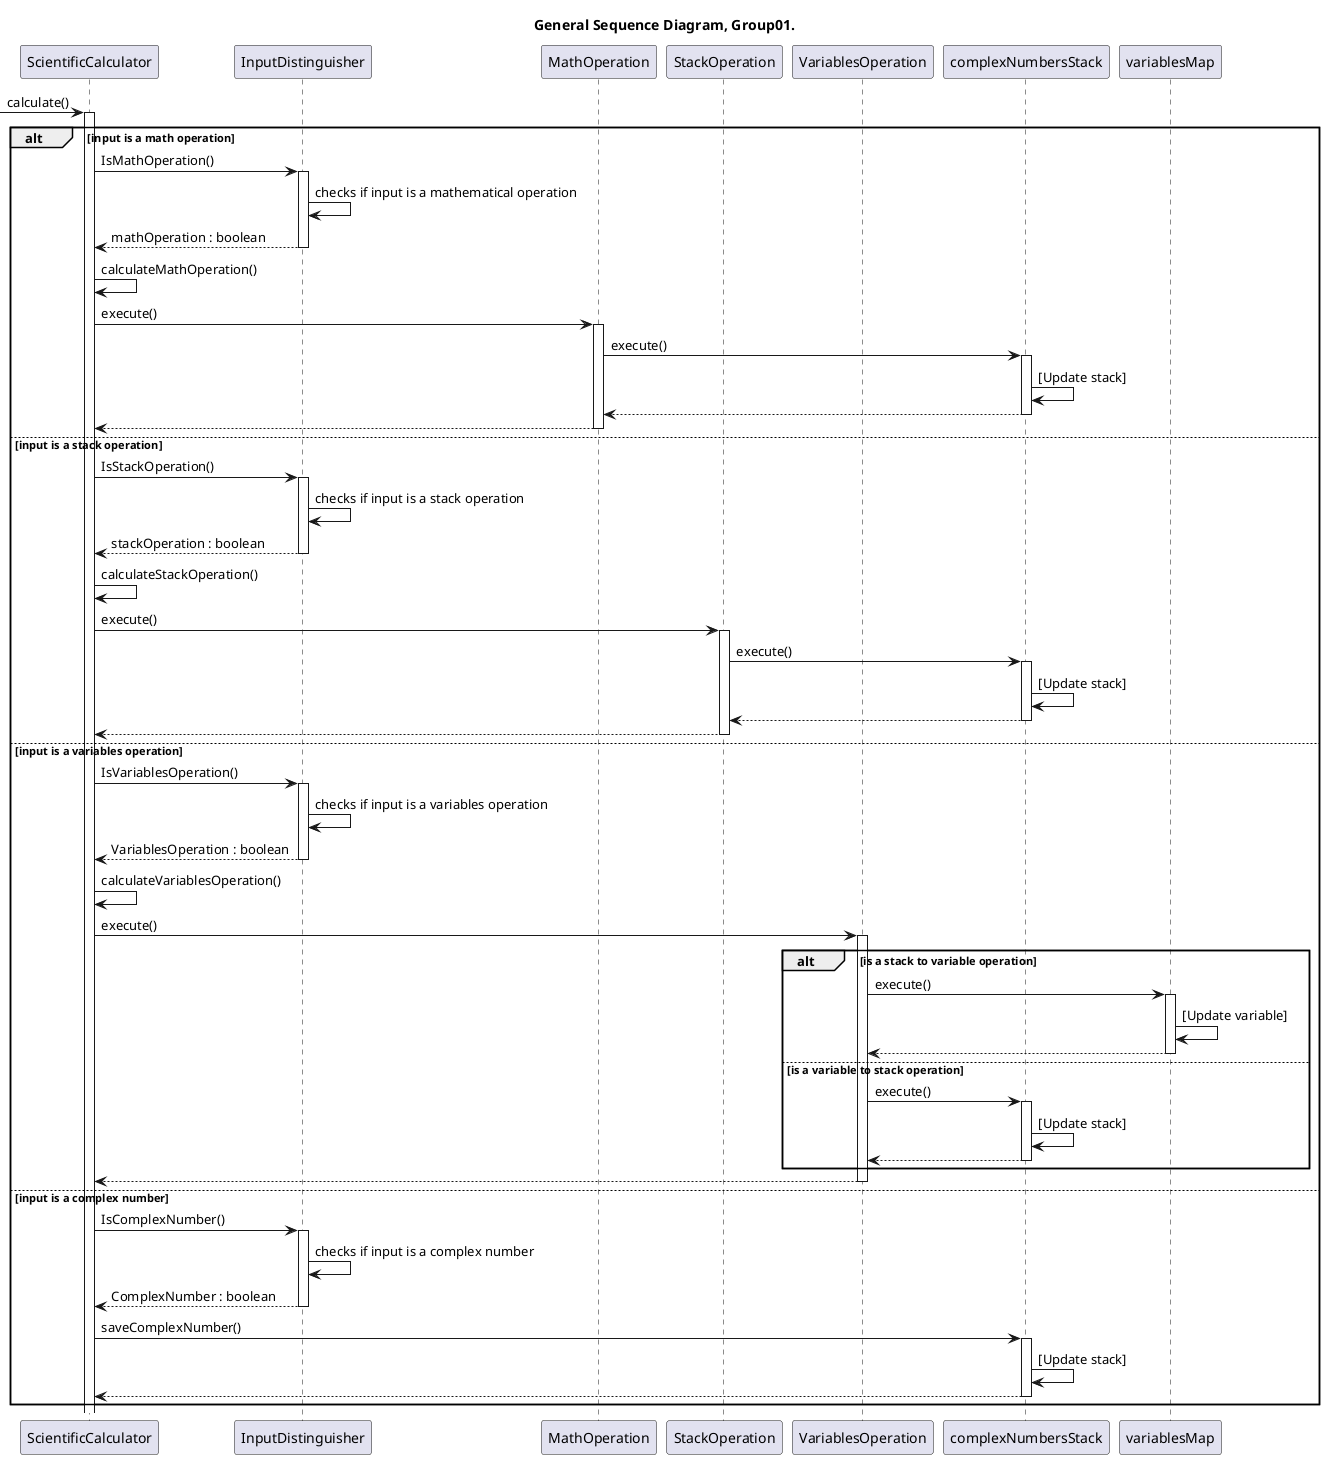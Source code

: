 @startuml General_SequenceDiagram_Group01

title General Sequence Diagram, Group01.

participant ScientificCalculator as calc
participant InputDistinguisher as input
participant MathOperation as math
participant StackOperation as stack
participant VariablesOperation as Variables
participant complexNumbersStack as num_stack
participant variablesMap as var_map

-> calc:calculate()
activate calc


' math op case starts
alt input is a math operation

calc -> input : IsMathOperation()
activate input
input -> input : checks if input is a mathematical operation
input --> calc : mathOperation : boolean
deactivate input

calc -> calc : calculateMathOperation()
calc -> math : execute()
activate math
math -> num_stack : execute()
activate num_stack
num_stack -> num_stack : [Update stack]
num_stack --> math
deactivate num_stack
math --> calc
deactivate math



' stack op case starts
else input is a stack operation

calc -> input : IsStackOperation()
activate input
input -> input : checks if input is a stack operation
input --> calc : stackOperation : boolean
deactivate input

calc -> calc : calculateStackOperation()
calc -> stack : execute()
activate stack
stack -> num_stack : execute()
activate num_stack
num_stack -> num_stack : [Update stack]
num_stack --> stack
deactivate num_stack
stack --> calc
deactivate stack


' variables op case starts
else input is a variables operation

calc -> input : IsVariablesOperation()
activate input
input -> input : checks if input is a variables operation
input --> calc : VariablesOperation : boolean
deactivate input

calc -> calc : calculateVariablesOperation()
calc -> Variables : execute()
activate Variables
alt is a stack to variable operation
Variables -> var_map : execute()
activate var_map
var_map -> var_map : [Update variable]
var_map --> Variables
deactivate var_map
else is a variable to stack operation
Variables -> num_stack : execute()
activate num_stack
num_stack -> num_stack : [Update stack]
num_stack -->Variables
deactivate num_stack
end
Variables --> calc
deactivate Variables


' complex number case starts
else input is a complex number 

calc -> input : IsComplexNumber()
activate input
input -> input : checks if input is a complex number
input --> calc : ComplexNumber : boolean
deactivate input

calc -> num_stack : saveComplexNumber()
activate num_stack
num_stack -> num_stack : [Update stack]
num_stack --> calc
deactivate num_stack
end

@enduml